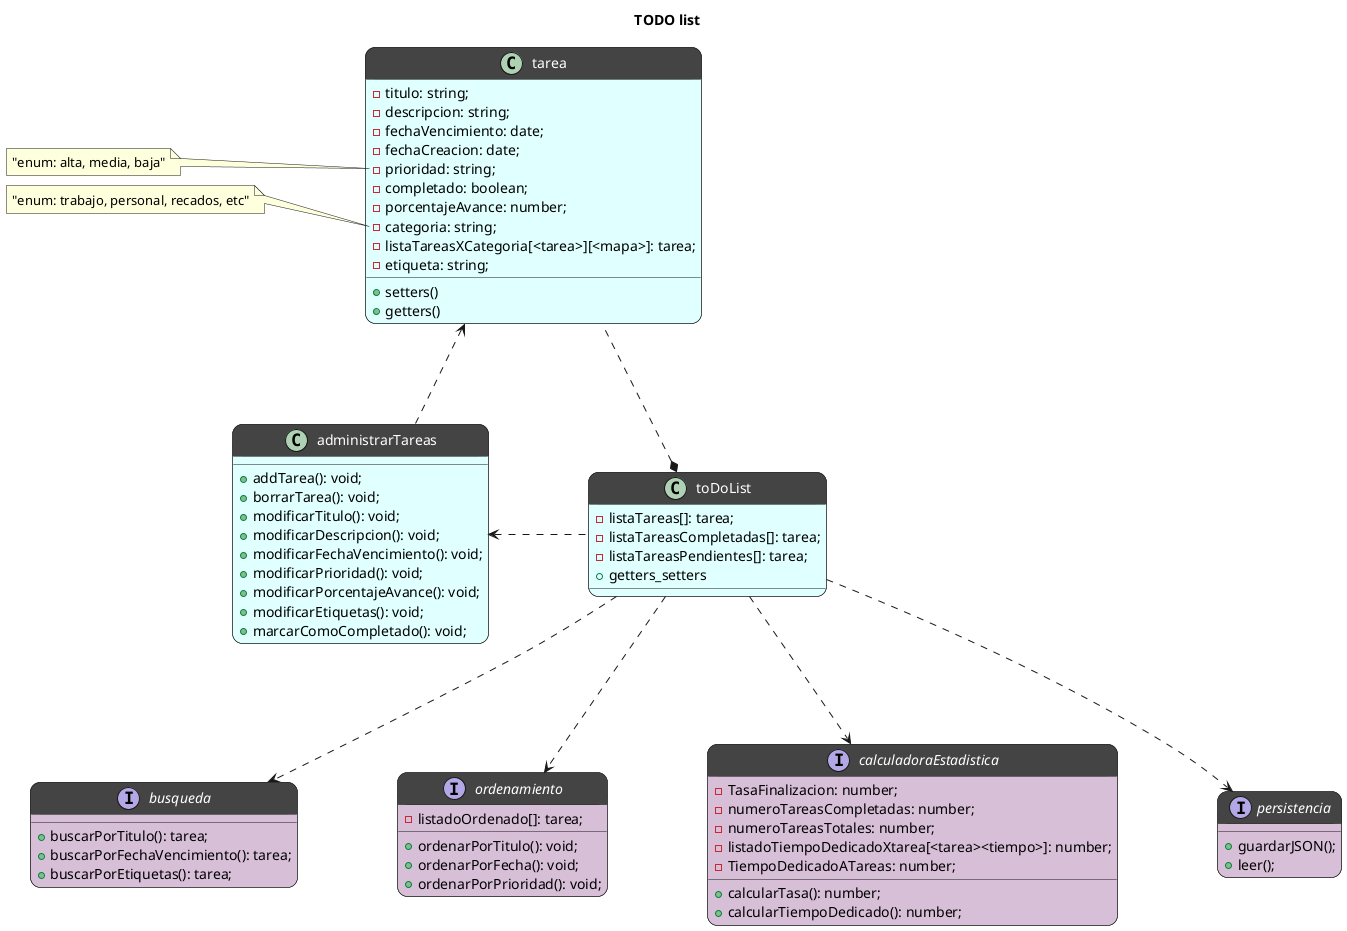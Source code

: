 @startuml diagrama clases
title TODO list

class toDoList #LightCyan;header:444{
    -listaTareas[]: tarea;
    -listaTareasCompletadas[]: tarea;
    -listaTareasPendientes[]: tarea;
    +getters_setters
}


class tarea #LightCyan;header:444{
    -titulo: string;
    -descripcion: string;
    -fechaVencimiento: date;
    ' lo cambie a "date" que es un tipo de objeto de javascript que funciona en typescript y deja poner fechas de una.
    -fechaCreacion: date;
    ' la agrego porque para hacer la estadistica de cuanto tiempo se tardo, la forma mas simple que se me ocurre es poner la fecha de creacion, y cuando lo pasas a completado, comparar con la fecha de finalizacion y calcular los dias transcurridos
    -prioridad: string;  
    -completado: boolean;
    -porcentajeAvance: number;
    -categoria: string;
    -listaTareasXCategoria[<tarea>][<mapa>]: tarea;
    -etiqueta: string;
    +setters()
    +getters()
}

class administrarTareas #LightCyan;header:444{
    +addTarea(): void;
    +borrarTarea(): void;
    'agrego los metodos para modificar las tareas. Estos metodos deberian usar el setter, y aparte hacer que se guarde los cambios al JSON.
    +modificarTitulo(): void;
    +modificarDescripcion(): void;
    +modificarFechaVencimiento(): void;
    +modificarPrioridad(): void;
    +modificarPorcentajeAvance(): void;
    +modificarEtiquetas(): void;
    'ver una forma de unificar estos metodos de modificacion
    +marcarComoCompletado(): void;
    'este metodo no estoy seguro si deberia existir o simplemente que cuando pongan el porcentaje de avance en 100, el atributo completado cambie a true.
}


interface busqueda #Thistle;header:444{
    +buscarPorTitulo(): tarea;
    +buscarPorFechaVencimiento(): tarea;
    +buscarPorEtiquetas(): tarea;
}

interface ordenamiento #Thistle;header:444{
    -listadoOrdenado[]: tarea;
    +ordenarPorTitulo(): void;
    +ordenarPorFecha(): void;
    +ordenarPorPrioridad(): void;
}

interface calculadoraEstadistica #Thistle;header:444{
    -TasaFinalizacion: number;
    -numeroTareasCompletadas: number;
    -numeroTareasTotales: number;
    'le saque que sea coleccion, es una tasa (tareasFinalizadas/tareasTotales)
    -listadoTiempoDedicadoXtarea[<tarea><tiempo>]: number;
    'esto serviria si hacemos algunas estadisticas que sean algo asi como "promedio de tiempo para resolucion de tareas", o "tiempo dedicado a X categoria / etiqueta", sino yo pondria
    -TiempoDedicadoATareas: number;
    'este simplemente sumaria el tiempo desde la creacion de la tarea hasta ahora. Tambien se puede separar en tiempo dedicado a teareas completadas y tiempo dedicado a tareas no completadas
    +calcularTasa(): number;
    +calcularTiempoDedicado(): number;
}

interface persistencia #Thistle;header:444{
    + guardarJSON();
    + leer();
    'borre guardar texto plano por que era JSON al final.
}

'relaciones
skinparam ranksep 100
'cambia el largo de las flechas
skinparam nodesep 100
'cambia la distancia entre los cuadrados

toDoList .l.> administrarTareas
administrarTareas .l.> tarea
toDoList *.. tarea
toDoList ..> calculadoraEstadistica
toDoList ..> busqueda
toDoList ..> ordenamiento
toDoList ..> persistencia


'notas
note left of tarea::prioridad
    "enum: alta, media, baja"
endnote

note left of tarea::categoria
    "enum: trabajo, personal, recados, etc"
endnote




'diseño
skinparam roundcorner 20
'cambia las esquinas de las clases para hacerlas mas redondeadas
skinparam classFontColor automatic
'cambia el color de fuente de todas las clases asi se ve en blanco sobre el fondo oscuro.

@enduml